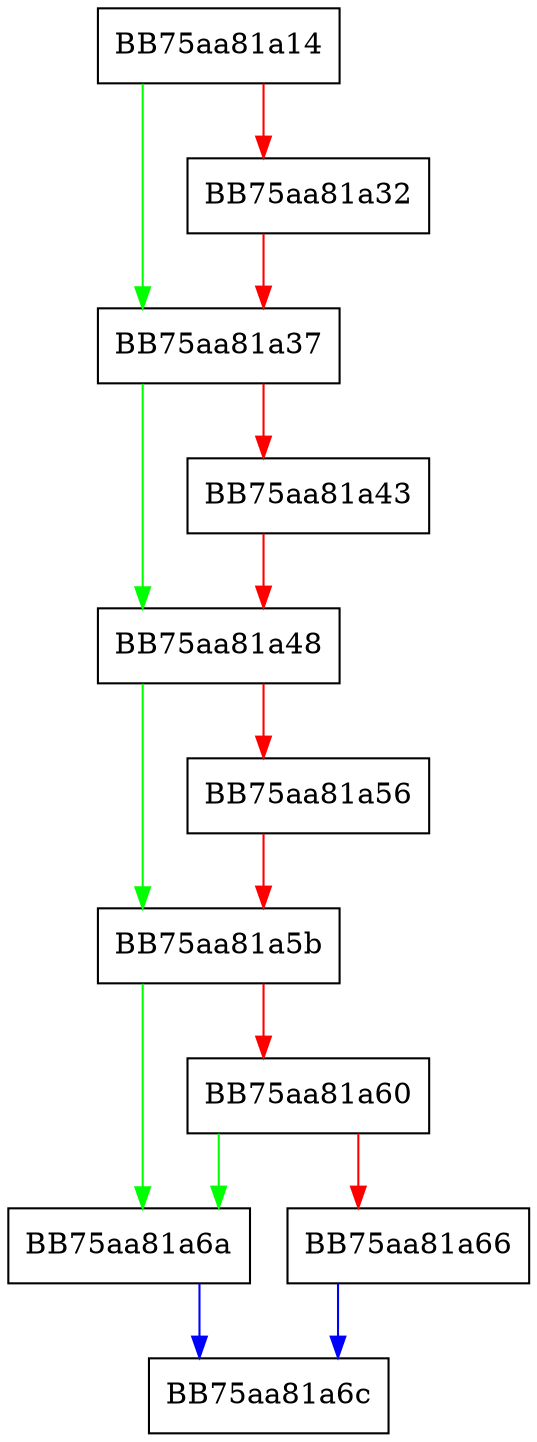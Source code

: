 digraph is_eq_data {
  node [shape="box"];
  graph [splines=ortho];
  BB75aa81a14 -> BB75aa81a37 [color="green"];
  BB75aa81a14 -> BB75aa81a32 [color="red"];
  BB75aa81a32 -> BB75aa81a37 [color="red"];
  BB75aa81a37 -> BB75aa81a48 [color="green"];
  BB75aa81a37 -> BB75aa81a43 [color="red"];
  BB75aa81a43 -> BB75aa81a48 [color="red"];
  BB75aa81a48 -> BB75aa81a5b [color="green"];
  BB75aa81a48 -> BB75aa81a56 [color="red"];
  BB75aa81a56 -> BB75aa81a5b [color="red"];
  BB75aa81a5b -> BB75aa81a6a [color="green"];
  BB75aa81a5b -> BB75aa81a60 [color="red"];
  BB75aa81a60 -> BB75aa81a6a [color="green"];
  BB75aa81a60 -> BB75aa81a66 [color="red"];
  BB75aa81a66 -> BB75aa81a6c [color="blue"];
  BB75aa81a6a -> BB75aa81a6c [color="blue"];
}